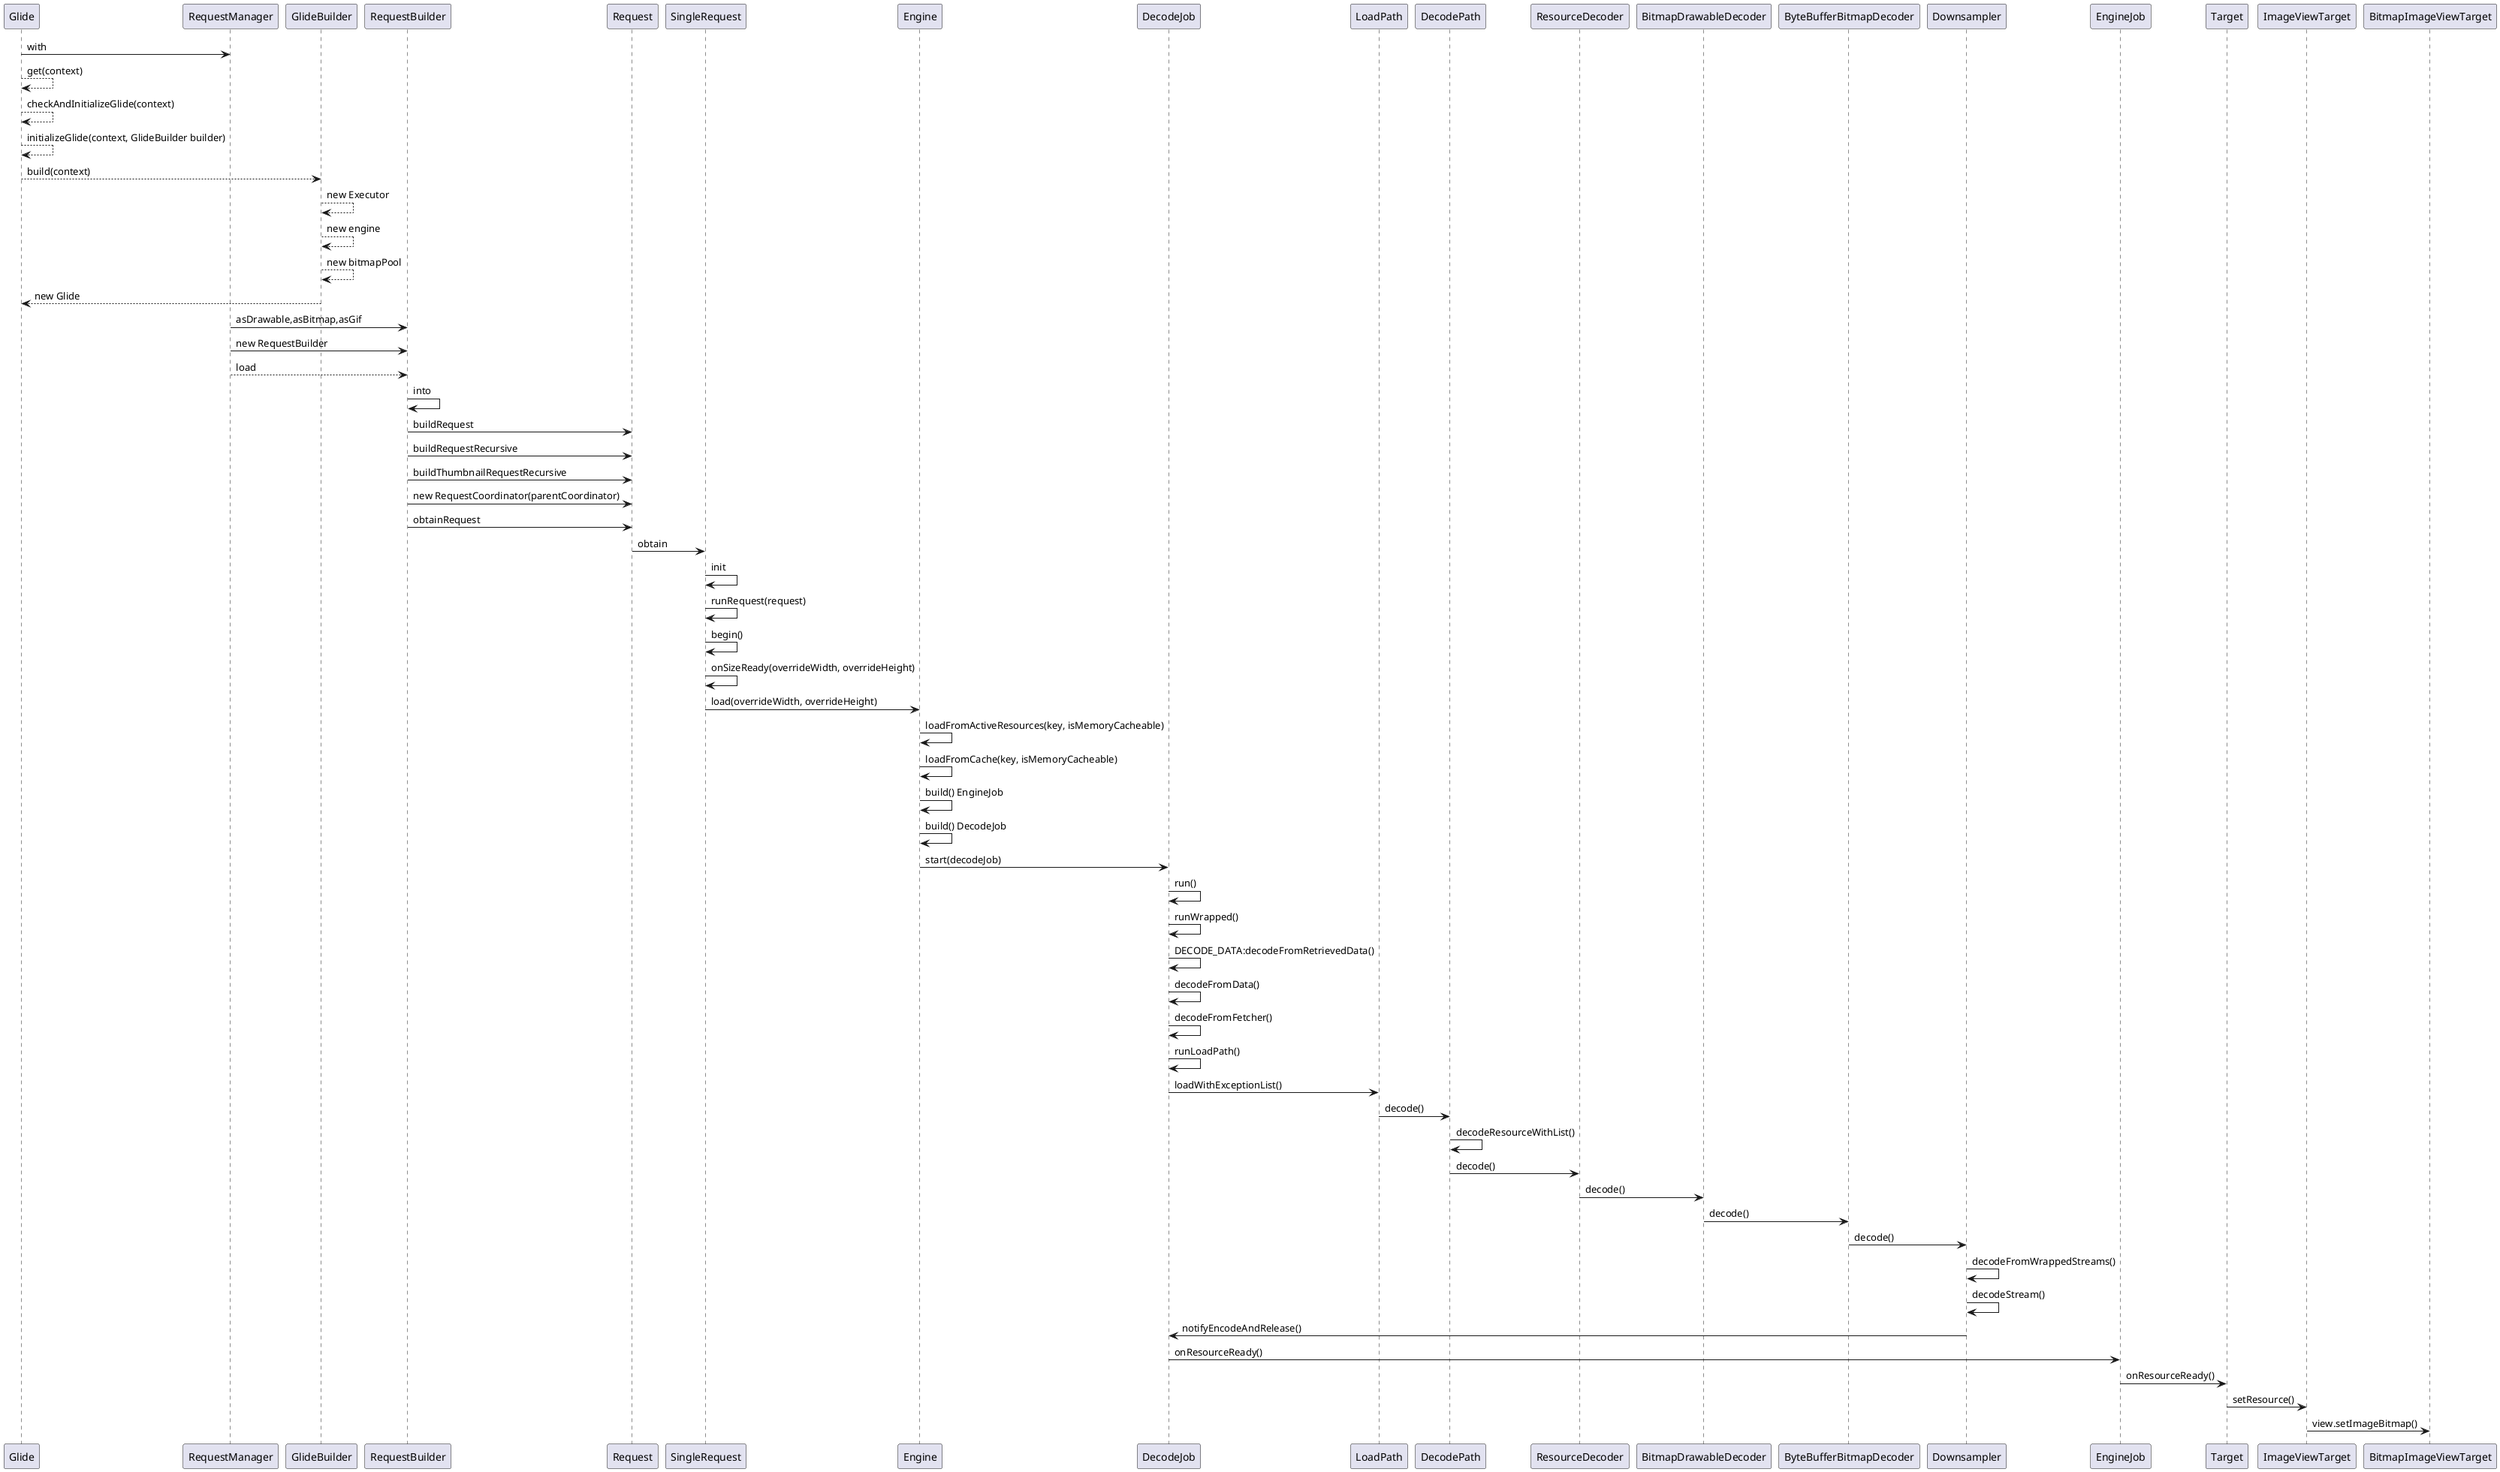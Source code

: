 @startuml

Glide -> RequestManager: with
Glide --> Glide: get(context)
Glide --> Glide: checkAndInitializeGlide(context)
Glide --> Glide: initializeGlide(context, GlideBuilder builder)
Glide --> GlideBuilder: build(context)
GlideBuilder --> GlideBuilder: new Executor
GlideBuilder --> GlideBuilder: new engine
GlideBuilder --> GlideBuilder: new bitmapPool
GlideBuilder --> Glide: new Glide


RequestManager -> RequestBuilder: asDrawable,asBitmap,asGif
RequestManager -> RequestBuilder: new RequestBuilder
RequestManager --> RequestBuilder: load


RequestBuilder -> RequestBuilder: into
RequestBuilder -> Request: buildRequest
RequestBuilder -> Request: buildRequestRecursive
RequestBuilder -> Request: buildThumbnailRequestRecursive
RequestBuilder -> Request: new RequestCoordinator(parentCoordinator)
RequestBuilder -> Request: obtainRequest
Request -> SingleRequest: obtain
SingleRequest -> SingleRequest: init
SingleRequest -> SingleRequest: runRequest(request)
SingleRequest -> SingleRequest: begin()
SingleRequest -> SingleRequest: onSizeReady(overrideWidth, overrideHeight)
SingleRequest -> Engine: load(overrideWidth, overrideHeight)
Engine -> Engine: loadFromActiveResources(key, isMemoryCacheable)
Engine -> Engine: loadFromCache(key, isMemoryCacheable)
Engine -> Engine: build() EngineJob
Engine -> Engine: build() DecodeJob
Engine -> DecodeJob: start(decodeJob)
DecodeJob -> DecodeJob: run()
DecodeJob -> DecodeJob: runWrapped()
DecodeJob -> DecodeJob: DECODE_DATA:decodeFromRetrievedData()
DecodeJob -> DecodeJob: decodeFromData()
DecodeJob -> DecodeJob: decodeFromFetcher()
DecodeJob -> DecodeJob: runLoadPath()
DecodeJob -> LoadPath: loadWithExceptionList()
LoadPath -> DecodePath: decode()
DecodePath -> DecodePath: decodeResourceWithList()
DecodePath -> ResourceDecoder: decode()
ResourceDecoder -> BitmapDrawableDecoder: decode()
BitmapDrawableDecoder -> ByteBufferBitmapDecoder: decode()
ByteBufferBitmapDecoder -> Downsampler: decode()
Downsampler -> Downsampler: decodeFromWrappedStreams()
Downsampler -> Downsampler: decodeStream()
Downsampler -> DecodeJob: notifyEncodeAndRelease()
DecodeJob -> EngineJob: onResourceReady()
EngineJob -> Target: onResourceReady()
Target -> ImageViewTarget: setResource()
ImageViewTarget -> BitmapImageViewTarget: view.setImageBitmap()



@enduml